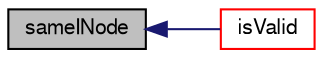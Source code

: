 digraph "sameINode"
{
  bgcolor="transparent";
  edge [fontname="FreeSans",fontsize="10",labelfontname="FreeSans",labelfontsize="10"];
  node [fontname="FreeSans",fontsize="10",shape=record];
  rankdir="LR";
  Node8260 [label="sameINode",height=0.2,width=0.4,color="black", fillcolor="grey75", style="filled", fontcolor="black"];
  Node8260 -> Node8261 [dir="back",color="midnightblue",fontsize="10",style="solid",fontname="FreeSans"];
  Node8261 [label="isValid",height=0.2,width=0.4,color="red",URL="$a28530.html#a5bc2a781be2586924afce4e4a4ea6697",tooltip="Did constructor fail. "];
}
